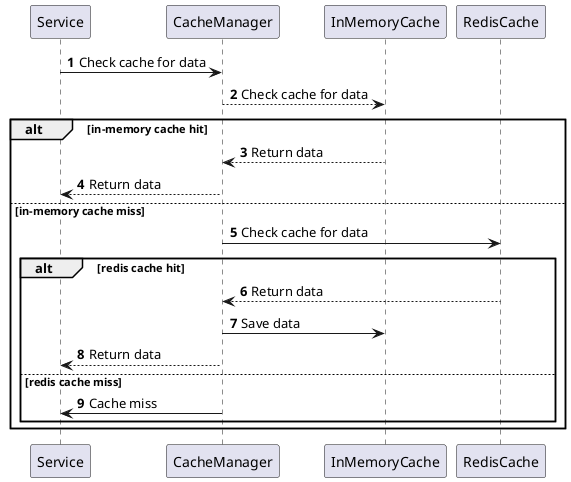 @startuml
'https://plantuml.com/sequence-diagram

autonumber

Service -> CacheManager: Check cache for data
CacheManager --> InMemoryCache: Check cache for data
alt in-memory cache hit
InMemoryCache --> CacheManager: Return data
CacheManager --> Service: Return data
else in-memory cache miss
CacheManager -> RedisCache: Check cache for data
alt redis cache hit
RedisCache --> CacheManager: Return data
CacheManager -> InMemoryCache: Save data
CacheManager --> Service: Return data
else redis cache miss
CacheManager -> Service: Cache miss
end
end

@enduml
